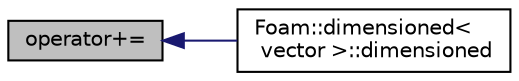 digraph "operator+="
{
  bgcolor="transparent";
  edge [fontname="Helvetica",fontsize="10",labelfontname="Helvetica",labelfontsize="10"];
  node [fontname="Helvetica",fontsize="10",shape=record];
  rankdir="LR";
  Node19711 [label="operator+=",height=0.2,width=0.4,color="black", fillcolor="grey75", style="filled", fontcolor="black"];
  Node19711 -> Node19712 [dir="back",color="midnightblue",fontsize="10",style="solid",fontname="Helvetica"];
  Node19712 [label="Foam::dimensioned\<\l vector \>::dimensioned",height=0.2,width=0.4,color="black",URL="$a27473.html#a97d65bea54a56a86a6ee89c657ffd9cf",tooltip="Construct given a value (creates dimensionless value). "];
}
